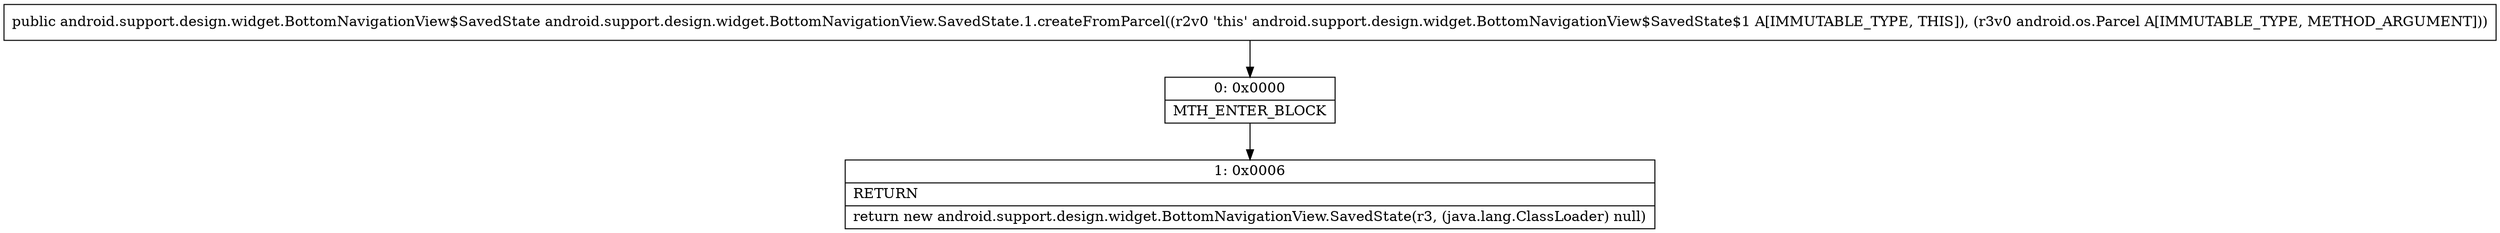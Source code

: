 digraph "CFG forandroid.support.design.widget.BottomNavigationView.SavedState.1.createFromParcel(Landroid\/os\/Parcel;)Landroid\/support\/design\/widget\/BottomNavigationView$SavedState;" {
Node_0 [shape=record,label="{0\:\ 0x0000|MTH_ENTER_BLOCK\l}"];
Node_1 [shape=record,label="{1\:\ 0x0006|RETURN\l|return new android.support.design.widget.BottomNavigationView.SavedState(r3, (java.lang.ClassLoader) null)\l}"];
MethodNode[shape=record,label="{public android.support.design.widget.BottomNavigationView$SavedState android.support.design.widget.BottomNavigationView.SavedState.1.createFromParcel((r2v0 'this' android.support.design.widget.BottomNavigationView$SavedState$1 A[IMMUTABLE_TYPE, THIS]), (r3v0 android.os.Parcel A[IMMUTABLE_TYPE, METHOD_ARGUMENT])) }"];
MethodNode -> Node_0;
Node_0 -> Node_1;
}

